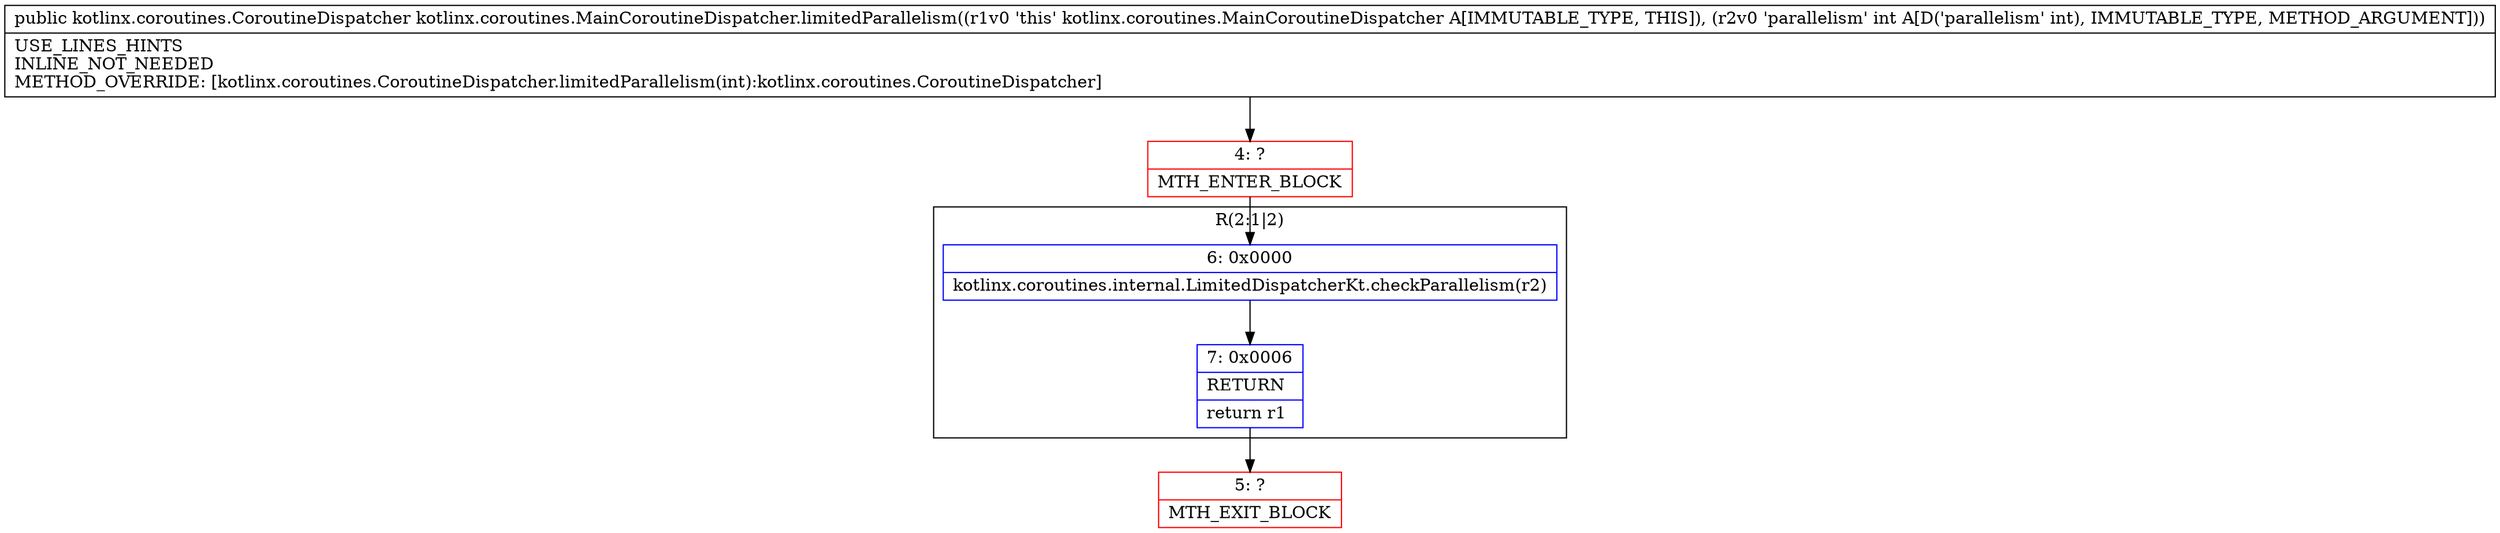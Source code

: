 digraph "CFG forkotlinx.coroutines.MainCoroutineDispatcher.limitedParallelism(I)Lkotlinx\/coroutines\/CoroutineDispatcher;" {
subgraph cluster_Region_580206158 {
label = "R(2:1|2)";
node [shape=record,color=blue];
Node_6 [shape=record,label="{6\:\ 0x0000|kotlinx.coroutines.internal.LimitedDispatcherKt.checkParallelism(r2)\l}"];
Node_7 [shape=record,label="{7\:\ 0x0006|RETURN\l|return r1\l}"];
}
Node_4 [shape=record,color=red,label="{4\:\ ?|MTH_ENTER_BLOCK\l}"];
Node_5 [shape=record,color=red,label="{5\:\ ?|MTH_EXIT_BLOCK\l}"];
MethodNode[shape=record,label="{public kotlinx.coroutines.CoroutineDispatcher kotlinx.coroutines.MainCoroutineDispatcher.limitedParallelism((r1v0 'this' kotlinx.coroutines.MainCoroutineDispatcher A[IMMUTABLE_TYPE, THIS]), (r2v0 'parallelism' int A[D('parallelism' int), IMMUTABLE_TYPE, METHOD_ARGUMENT]))  | USE_LINES_HINTS\lINLINE_NOT_NEEDED\lMETHOD_OVERRIDE: [kotlinx.coroutines.CoroutineDispatcher.limitedParallelism(int):kotlinx.coroutines.CoroutineDispatcher]\l}"];
MethodNode -> Node_4;Node_6 -> Node_7;
Node_7 -> Node_5;
Node_4 -> Node_6;
}

